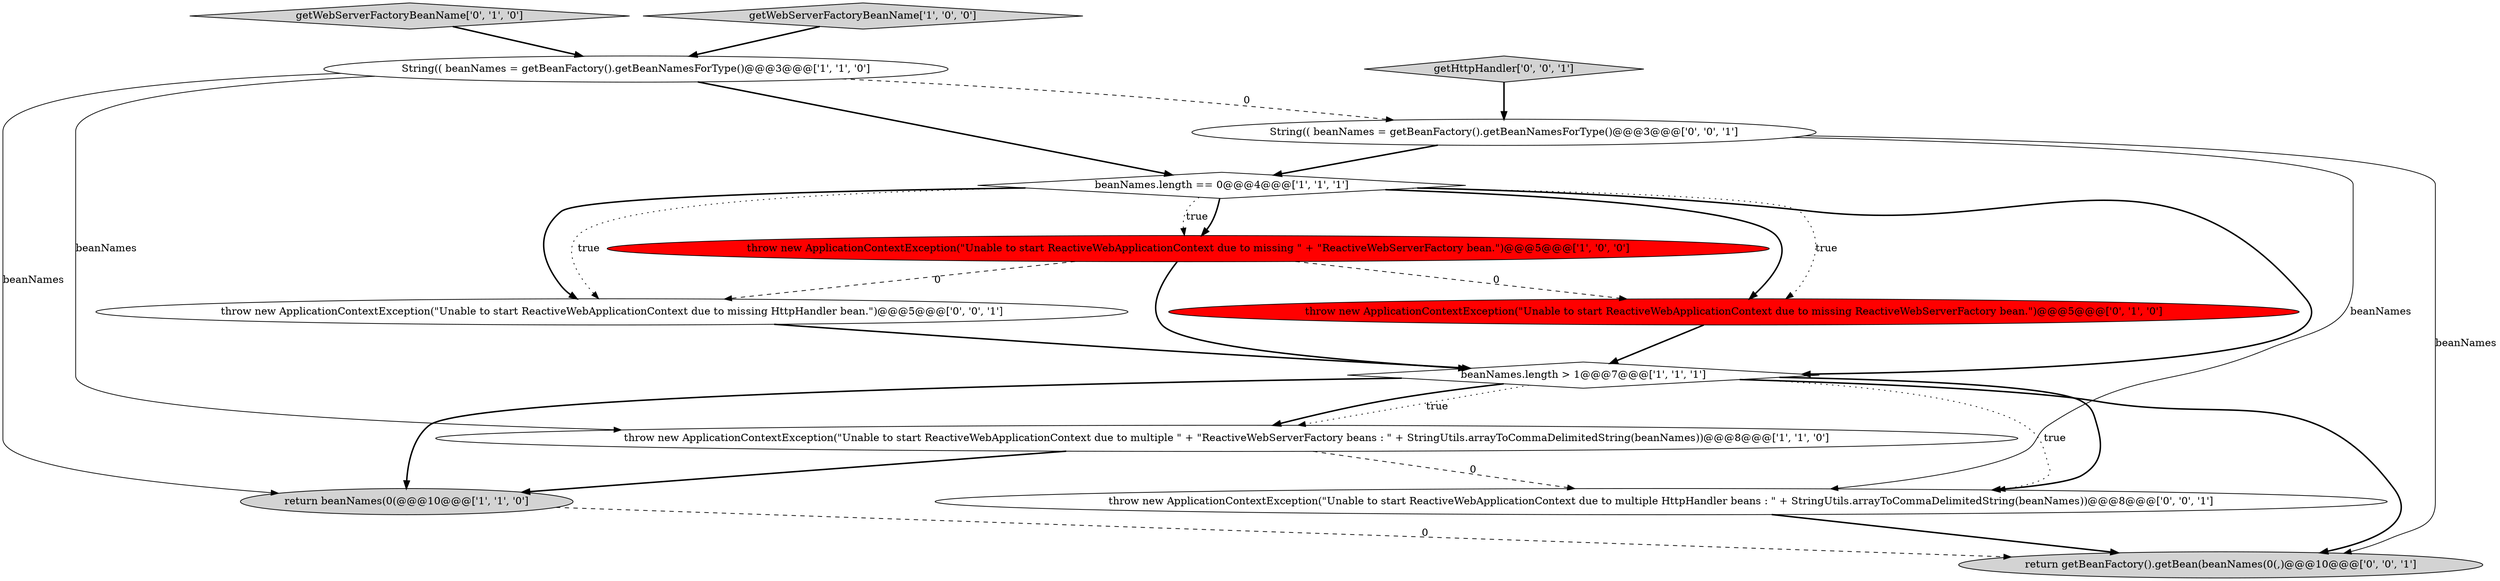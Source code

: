 digraph {
1 [style = filled, label = "return beanNames(0(@@@10@@@['1', '1', '0']", fillcolor = lightgray, shape = ellipse image = "AAA0AAABBB1BBB"];
11 [style = filled, label = "throw new ApplicationContextException(\"Unable to start ReactiveWebApplicationContext due to missing HttpHandler bean.\")@@@5@@@['0', '0', '1']", fillcolor = white, shape = ellipse image = "AAA0AAABBB3BBB"];
2 [style = filled, label = "String(( beanNames = getBeanFactory().getBeanNamesForType()@@@3@@@['1', '1', '0']", fillcolor = white, shape = ellipse image = "AAA0AAABBB1BBB"];
13 [style = filled, label = "return getBeanFactory().getBean(beanNames(0(,)@@@10@@@['0', '0', '1']", fillcolor = lightgray, shape = ellipse image = "AAA0AAABBB3BBB"];
9 [style = filled, label = "throw new ApplicationContextException(\"Unable to start ReactiveWebApplicationContext due to multiple HttpHandler beans : \" + StringUtils.arrayToCommaDelimitedString(beanNames))@@@8@@@['0', '0', '1']", fillcolor = white, shape = ellipse image = "AAA0AAABBB3BBB"];
5 [style = filled, label = "throw new ApplicationContextException(\"Unable to start ReactiveWebApplicationContext due to multiple \" + \"ReactiveWebServerFactory beans : \" + StringUtils.arrayToCommaDelimitedString(beanNames))@@@8@@@['1', '1', '0']", fillcolor = white, shape = ellipse image = "AAA0AAABBB1BBB"];
0 [style = filled, label = "beanNames.length > 1@@@7@@@['1', '1', '1']", fillcolor = white, shape = diamond image = "AAA0AAABBB1BBB"];
7 [style = filled, label = "throw new ApplicationContextException(\"Unable to start ReactiveWebApplicationContext due to missing ReactiveWebServerFactory bean.\")@@@5@@@['0', '1', '0']", fillcolor = red, shape = ellipse image = "AAA1AAABBB2BBB"];
8 [style = filled, label = "getWebServerFactoryBeanName['0', '1', '0']", fillcolor = lightgray, shape = diamond image = "AAA0AAABBB2BBB"];
12 [style = filled, label = "getHttpHandler['0', '0', '1']", fillcolor = lightgray, shape = diamond image = "AAA0AAABBB3BBB"];
3 [style = filled, label = "getWebServerFactoryBeanName['1', '0', '0']", fillcolor = lightgray, shape = diamond image = "AAA0AAABBB1BBB"];
10 [style = filled, label = "String(( beanNames = getBeanFactory().getBeanNamesForType()@@@3@@@['0', '0', '1']", fillcolor = white, shape = ellipse image = "AAA0AAABBB3BBB"];
6 [style = filled, label = "beanNames.length == 0@@@4@@@['1', '1', '1']", fillcolor = white, shape = diamond image = "AAA0AAABBB1BBB"];
4 [style = filled, label = "throw new ApplicationContextException(\"Unable to start ReactiveWebApplicationContext due to missing \" + \"ReactiveWebServerFactory bean.\")@@@5@@@['1', '0', '0']", fillcolor = red, shape = ellipse image = "AAA1AAABBB1BBB"];
0->9 [style = bold, label=""];
0->5 [style = dotted, label="true"];
0->13 [style = bold, label=""];
2->6 [style = bold, label=""];
2->5 [style = solid, label="beanNames"];
10->13 [style = solid, label="beanNames"];
5->9 [style = dashed, label="0"];
7->0 [style = bold, label=""];
6->0 [style = bold, label=""];
10->9 [style = solid, label="beanNames"];
10->6 [style = bold, label=""];
2->1 [style = solid, label="beanNames"];
4->0 [style = bold, label=""];
2->10 [style = dashed, label="0"];
1->13 [style = dashed, label="0"];
6->4 [style = bold, label=""];
5->1 [style = bold, label=""];
11->0 [style = bold, label=""];
12->10 [style = bold, label=""];
3->2 [style = bold, label=""];
8->2 [style = bold, label=""];
6->4 [style = dotted, label="true"];
4->7 [style = dashed, label="0"];
0->1 [style = bold, label=""];
6->11 [style = bold, label=""];
6->7 [style = dotted, label="true"];
6->11 [style = dotted, label="true"];
4->11 [style = dashed, label="0"];
6->7 [style = bold, label=""];
0->9 [style = dotted, label="true"];
0->5 [style = bold, label=""];
9->13 [style = bold, label=""];
}
